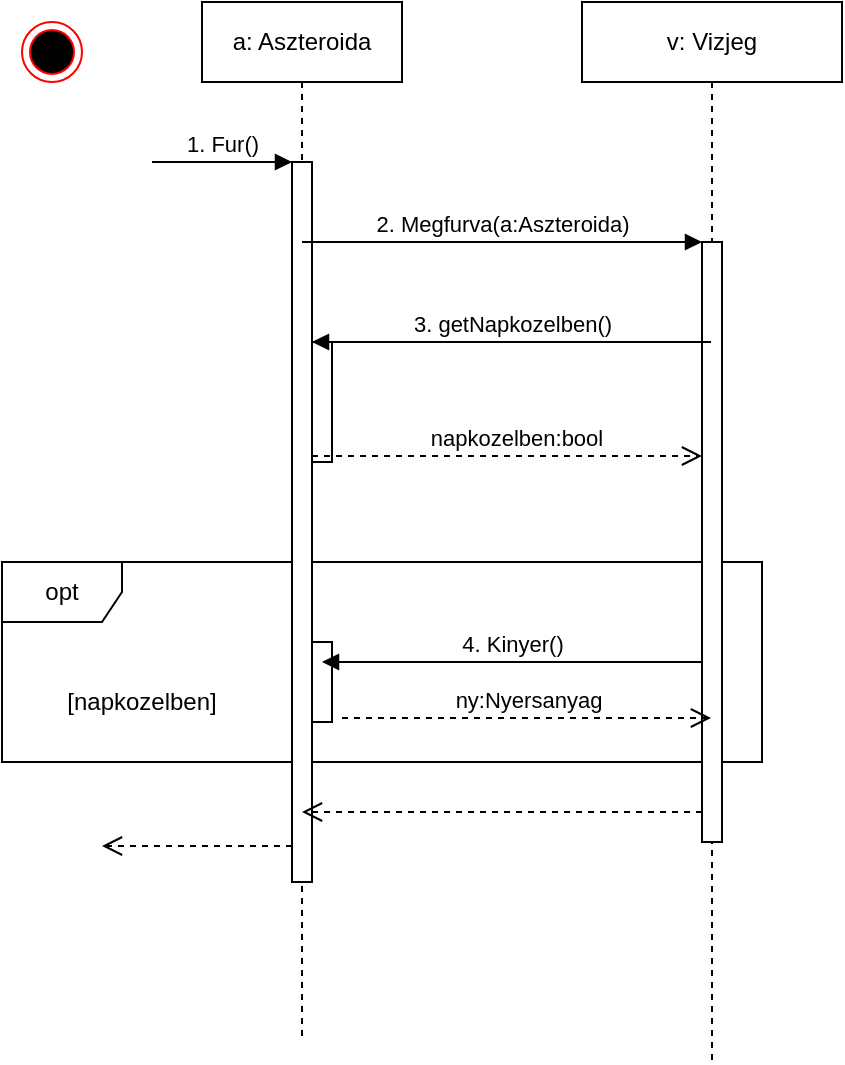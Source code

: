 <mxfile version="14.4.3" type="github">
  <diagram id="CuYRw0UmWYSndbiADmUi" name="Page-1">
    <mxGraphModel dx="868" dy="450" grid="1" gridSize="10" guides="1" tooltips="1" connect="1" arrows="1" fold="1" page="1" pageScale="1" pageWidth="827" pageHeight="1169" math="0" shadow="0">
      <root>
        <mxCell id="0" />
        <mxCell id="1" parent="0" />
        <mxCell id="mRbqdd93eqI1T6xmOEbw-7" value="opt" style="shape=umlFrame;whiteSpace=wrap;html=1;" parent="1" vertex="1">
          <mxGeometry x="30" y="490" width="380" height="100" as="geometry" />
        </mxCell>
        <mxCell id="iwN8fNS6PVqgQ101F-CN-2" value="a: Aszteroida" style="shape=umlLifeline;perimeter=lifelinePerimeter;whiteSpace=wrap;html=1;container=1;collapsible=0;recursiveResize=0;outlineConnect=0;" parent="1" vertex="1">
          <mxGeometry x="130" y="210" width="100" height="520" as="geometry" />
        </mxCell>
        <mxCell id="iwN8fNS6PVqgQ101F-CN-3" value="" style="html=1;points=[];perimeter=orthogonalPerimeter;" parent="iwN8fNS6PVqgQ101F-CN-2" vertex="1">
          <mxGeometry x="45" y="80" width="10" height="360" as="geometry" />
        </mxCell>
        <mxCell id="iwN8fNS6PVqgQ101F-CN-4" value="1. Fur()" style="html=1;verticalAlign=bottom;endArrow=block;entryX=0;entryY=0;" parent="iwN8fNS6PVqgQ101F-CN-2" target="iwN8fNS6PVqgQ101F-CN-3" edge="1">
          <mxGeometry relative="1" as="geometry">
            <mxPoint x="-25" y="80" as="sourcePoint" />
          </mxGeometry>
        </mxCell>
        <mxCell id="iwN8fNS6PVqgQ101F-CN-5" value="" style="html=1;verticalAlign=bottom;endArrow=open;dashed=1;endSize=8;exitX=0;exitY=0.95;" parent="iwN8fNS6PVqgQ101F-CN-2" source="iwN8fNS6PVqgQ101F-CN-3" edge="1">
          <mxGeometry x="1" y="-64" relative="1" as="geometry">
            <mxPoint x="-50" y="422" as="targetPoint" />
            <mxPoint x="-20" y="3" as="offset" />
          </mxGeometry>
        </mxCell>
        <mxCell id="mRbqdd93eqI1T6xmOEbw-4" value="" style="html=1;points=[];perimeter=orthogonalPerimeter;" parent="iwN8fNS6PVqgQ101F-CN-2" vertex="1">
          <mxGeometry x="55" y="320" width="10" height="40" as="geometry" />
        </mxCell>
        <mxCell id="iwN8fNS6PVqgQ101F-CN-8" value="v: Vizjeg" style="shape=umlLifeline;perimeter=lifelinePerimeter;whiteSpace=wrap;html=1;container=1;collapsible=0;recursiveResize=0;outlineConnect=0;" parent="1" vertex="1">
          <mxGeometry x="320" y="210" width="130" height="530" as="geometry" />
        </mxCell>
        <mxCell id="iwN8fNS6PVqgQ101F-CN-9" value="" style="html=1;points=[];perimeter=orthogonalPerimeter;" parent="iwN8fNS6PVqgQ101F-CN-8" vertex="1">
          <mxGeometry x="60" y="120" width="10" height="300" as="geometry" />
        </mxCell>
        <mxCell id="iwN8fNS6PVqgQ101F-CN-11" value="" style="html=1;verticalAlign=bottom;endArrow=open;dashed=1;endSize=8;exitX=0;exitY=0.95;" parent="1" source="iwN8fNS6PVqgQ101F-CN-9" target="iwN8fNS6PVqgQ101F-CN-2" edge="1">
          <mxGeometry relative="1" as="geometry">
            <mxPoint x="375" y="406" as="targetPoint" />
          </mxGeometry>
        </mxCell>
        <mxCell id="iwN8fNS6PVqgQ101F-CN-12" value="2. Megfurva(a:Aszteroida)" style="html=1;verticalAlign=bottom;endArrow=block;entryX=0;entryY=0;" parent="1" source="iwN8fNS6PVqgQ101F-CN-2" target="iwN8fNS6PVqgQ101F-CN-9" edge="1">
          <mxGeometry relative="1" as="geometry">
            <mxPoint x="375" y="330" as="sourcePoint" />
          </mxGeometry>
        </mxCell>
        <mxCell id="mRbqdd93eqI1T6xmOEbw-6" value="ny:Nyersanyag" style="html=1;verticalAlign=bottom;endArrow=open;dashed=1;endSize=8;" parent="1" edge="1">
          <mxGeometry relative="1" as="geometry">
            <mxPoint x="384.5" y="568" as="targetPoint" />
            <mxPoint x="200" y="568" as="sourcePoint" />
          </mxGeometry>
        </mxCell>
        <mxCell id="mRbqdd93eqI1T6xmOEbw-8" value="[napkozelben]" style="text;html=1;strokeColor=none;fillColor=none;align=center;verticalAlign=middle;whiteSpace=wrap;rounded=0;" parent="1" vertex="1">
          <mxGeometry x="70" y="550" width="60" height="20" as="geometry" />
        </mxCell>
        <mxCell id="m0vZQ4zLyi02EuOjhw6R-2" value="" style="html=1;points=[];perimeter=orthogonalPerimeter;" parent="1" vertex="1">
          <mxGeometry x="185" y="380" width="10" height="60" as="geometry" />
        </mxCell>
        <mxCell id="m0vZQ4zLyi02EuOjhw6R-3" value="3. getNapkozelben()" style="html=1;verticalAlign=bottom;endArrow=block;entryX=0;entryY=0;" parent="1" source="iwN8fNS6PVqgQ101F-CN-8" target="m0vZQ4zLyi02EuOjhw6R-2" edge="1">
          <mxGeometry relative="1" as="geometry">
            <mxPoint x="369.5" y="380" as="sourcePoint" />
          </mxGeometry>
        </mxCell>
        <mxCell id="m0vZQ4zLyi02EuOjhw6R-4" value="napkozelben:bool" style="html=1;verticalAlign=bottom;endArrow=open;dashed=1;endSize=8;exitX=0;exitY=0.95;" parent="1" source="m0vZQ4zLyi02EuOjhw6R-2" target="iwN8fNS6PVqgQ101F-CN-9" edge="1">
          <mxGeometry x="0.03" relative="1" as="geometry">
            <mxPoint x="369.5" y="437" as="targetPoint" />
            <mxPoint x="1" as="offset" />
          </mxGeometry>
        </mxCell>
        <mxCell id="m0vZQ4zLyi02EuOjhw6R-6" value="4. Kinyer()" style="html=1;verticalAlign=bottom;endArrow=block;entryX=0.5;entryY=0.25;entryDx=0;entryDy=0;entryPerimeter=0;" parent="1" target="mRbqdd93eqI1T6xmOEbw-4" edge="1">
          <mxGeometry width="80" relative="1" as="geometry">
            <mxPoint x="380" y="540" as="sourcePoint" />
            <mxPoint x="360" y="530" as="targetPoint" />
          </mxGeometry>
        </mxCell>
        <mxCell id="5YD-PT9U9k_neO6cYXxV-1" value="" style="ellipse;html=1;shape=endState;fillColor=#000000;strokeColor=#ff0000;" vertex="1" parent="1">
          <mxGeometry x="40" y="220" width="30" height="30" as="geometry" />
        </mxCell>
      </root>
    </mxGraphModel>
  </diagram>
</mxfile>
